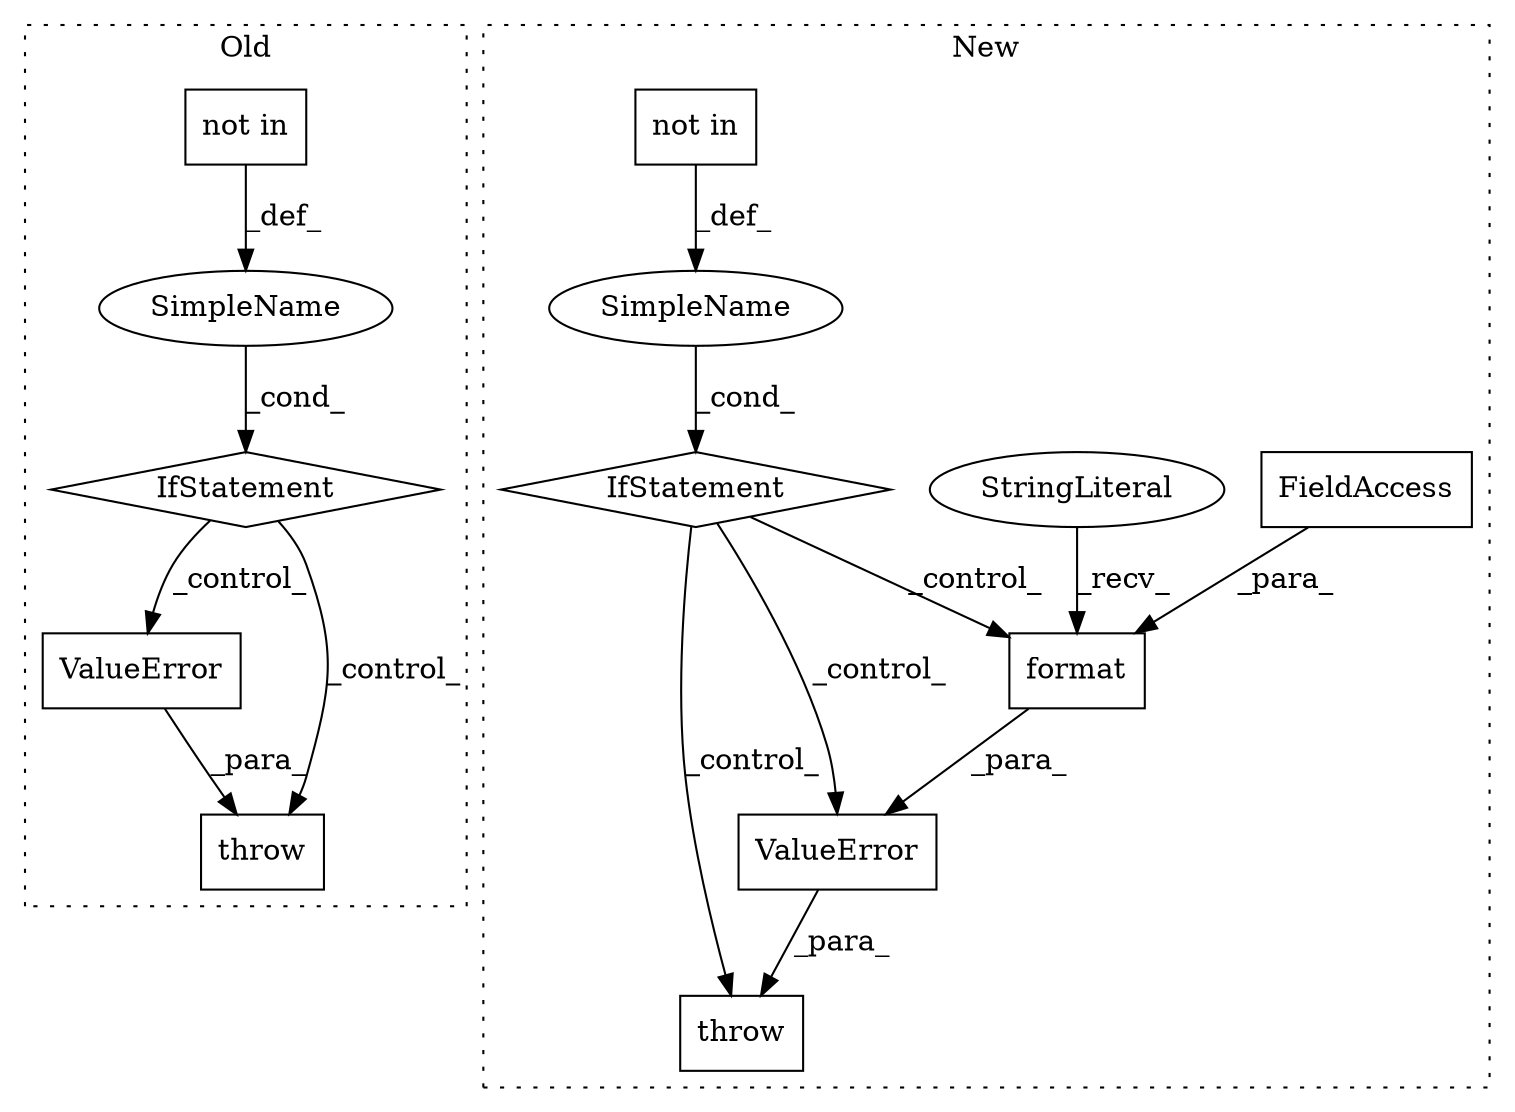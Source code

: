 digraph G {
subgraph cluster0 {
1 [label="not in" a="108" s="945" l="67" shape="box"];
3 [label="IfStatement" a="25" s="937,1012" l="8,2" shape="diamond"];
10 [label="ValueError" a="32" s="1028,1151" l="11,1" shape="box"];
11 [label="SimpleName" a="42" s="" l="" shape="ellipse"];
12 [label="throw" a="53" s="1022" l="6" shape="box"];
label = "Old";
style="dotted";
}
subgraph cluster1 {
2 [label="format" a="32" s="1135,1177" l="7,1" shape="box"];
4 [label="StringLiteral" a="45" s="1089" l="45" shape="ellipse"];
5 [label="IfStatement" a="25" s="1012,1062" l="8,2" shape="diamond"];
6 [label="SimpleName" a="42" s="" l="" shape="ellipse"];
7 [label="not in" a="108" s="1020" l="42" shape="box"];
8 [label="ValueError" a="32" s="1078,1178" l="11,1" shape="box"];
9 [label="throw" a="53" s="1072" l="6" shape="box"];
13 [label="FieldAccess" a="22" s="1153" l="24" shape="box"];
label = "New";
style="dotted";
}
1 -> 11 [label="_def_"];
2 -> 8 [label="_para_"];
3 -> 12 [label="_control_"];
3 -> 10 [label="_control_"];
4 -> 2 [label="_recv_"];
5 -> 8 [label="_control_"];
5 -> 2 [label="_control_"];
5 -> 9 [label="_control_"];
6 -> 5 [label="_cond_"];
7 -> 6 [label="_def_"];
8 -> 9 [label="_para_"];
10 -> 12 [label="_para_"];
11 -> 3 [label="_cond_"];
13 -> 2 [label="_para_"];
}